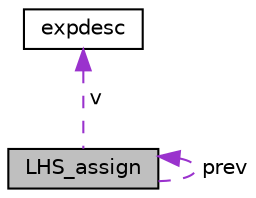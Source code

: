 digraph "LHS_assign"
{
 // LATEX_PDF_SIZE
  edge [fontname="Helvetica",fontsize="10",labelfontname="Helvetica",labelfontsize="10"];
  node [fontname="Helvetica",fontsize="10",shape=record];
  Node1 [label="LHS_assign",height=0.2,width=0.4,color="black", fillcolor="grey75", style="filled", fontcolor="black",tooltip=" "];
  Node2 -> Node1 [dir="back",color="darkorchid3",fontsize="10",style="dashed",label=" v" ,fontname="Helvetica"];
  Node2 [label="expdesc",height=0.2,width=0.4,color="black", fillcolor="white", style="filled",URL="$structexpdesc.html",tooltip=" "];
  Node1 -> Node1 [dir="back",color="darkorchid3",fontsize="10",style="dashed",label=" prev" ,fontname="Helvetica"];
}
